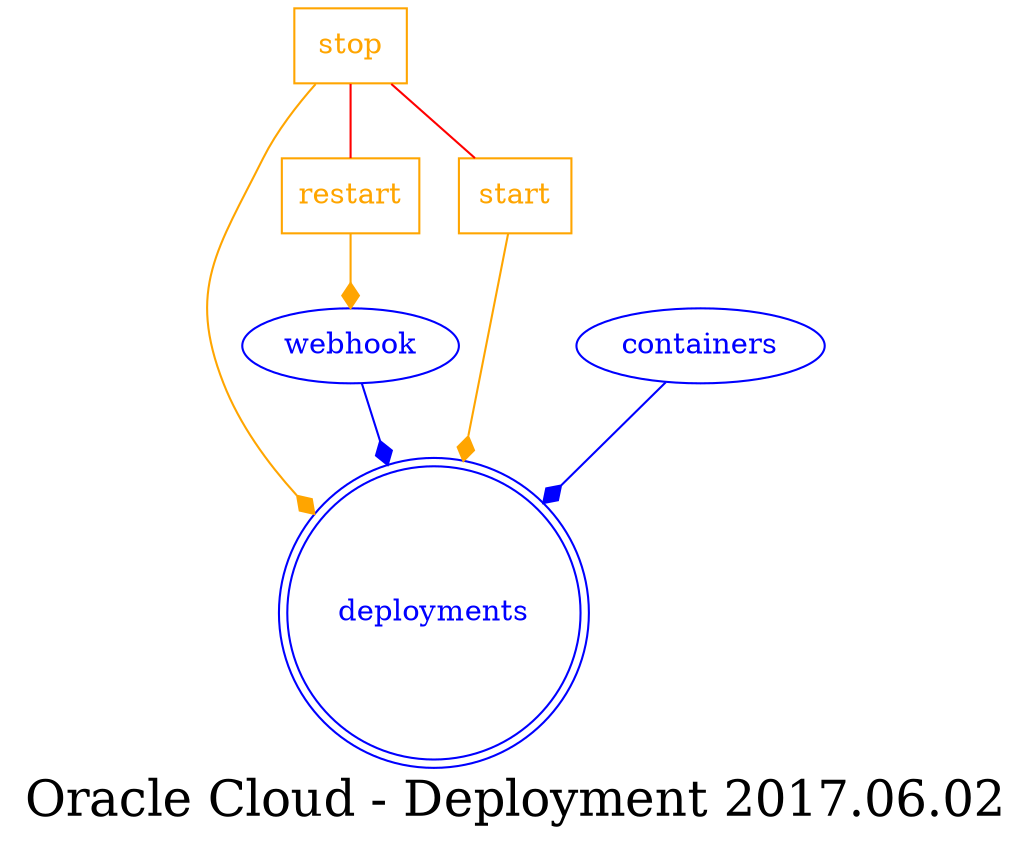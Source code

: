 digraph LexiconGraph {
graph[label="Oracle Cloud - Deployment 2017.06.02", fontsize=24]
splines=true
"deployments" [color=blue, fontcolor=blue, shape=doublecircle]
"webhook" -> "deployments" [color=blue, fontcolor=blue, arrowhead=diamond, arrowtail=none]
"webhook" [color=blue, fontcolor=blue, shape=ellipse]
"restart" [color=orange, fontcolor=orange, shape=box]
"restart" -> "webhook" [color=orange, fontcolor=orange, arrowhead=diamond, arrowtail=none]
"stop" -> "restart" [color=red, fontcolor=red, arrowhead=none, arrowtail=none]
"start" [color=orange, fontcolor=orange, shape=box]
"start" -> "deployments" [color=orange, fontcolor=orange, arrowhead=diamond, arrowtail=none]
"stop" -> "start" [color=red, fontcolor=red, arrowhead=none, arrowtail=none]
"stop" [color=orange, fontcolor=orange, shape=box]
"stop" -> "deployments" [color=orange, fontcolor=orange, arrowhead=diamond, arrowtail=none]
"containers" -> "deployments" [color=blue, fontcolor=blue, arrowhead=diamond, arrowtail=none]
"containers" [color=blue, fontcolor=blue, shape=ellipse]
}
